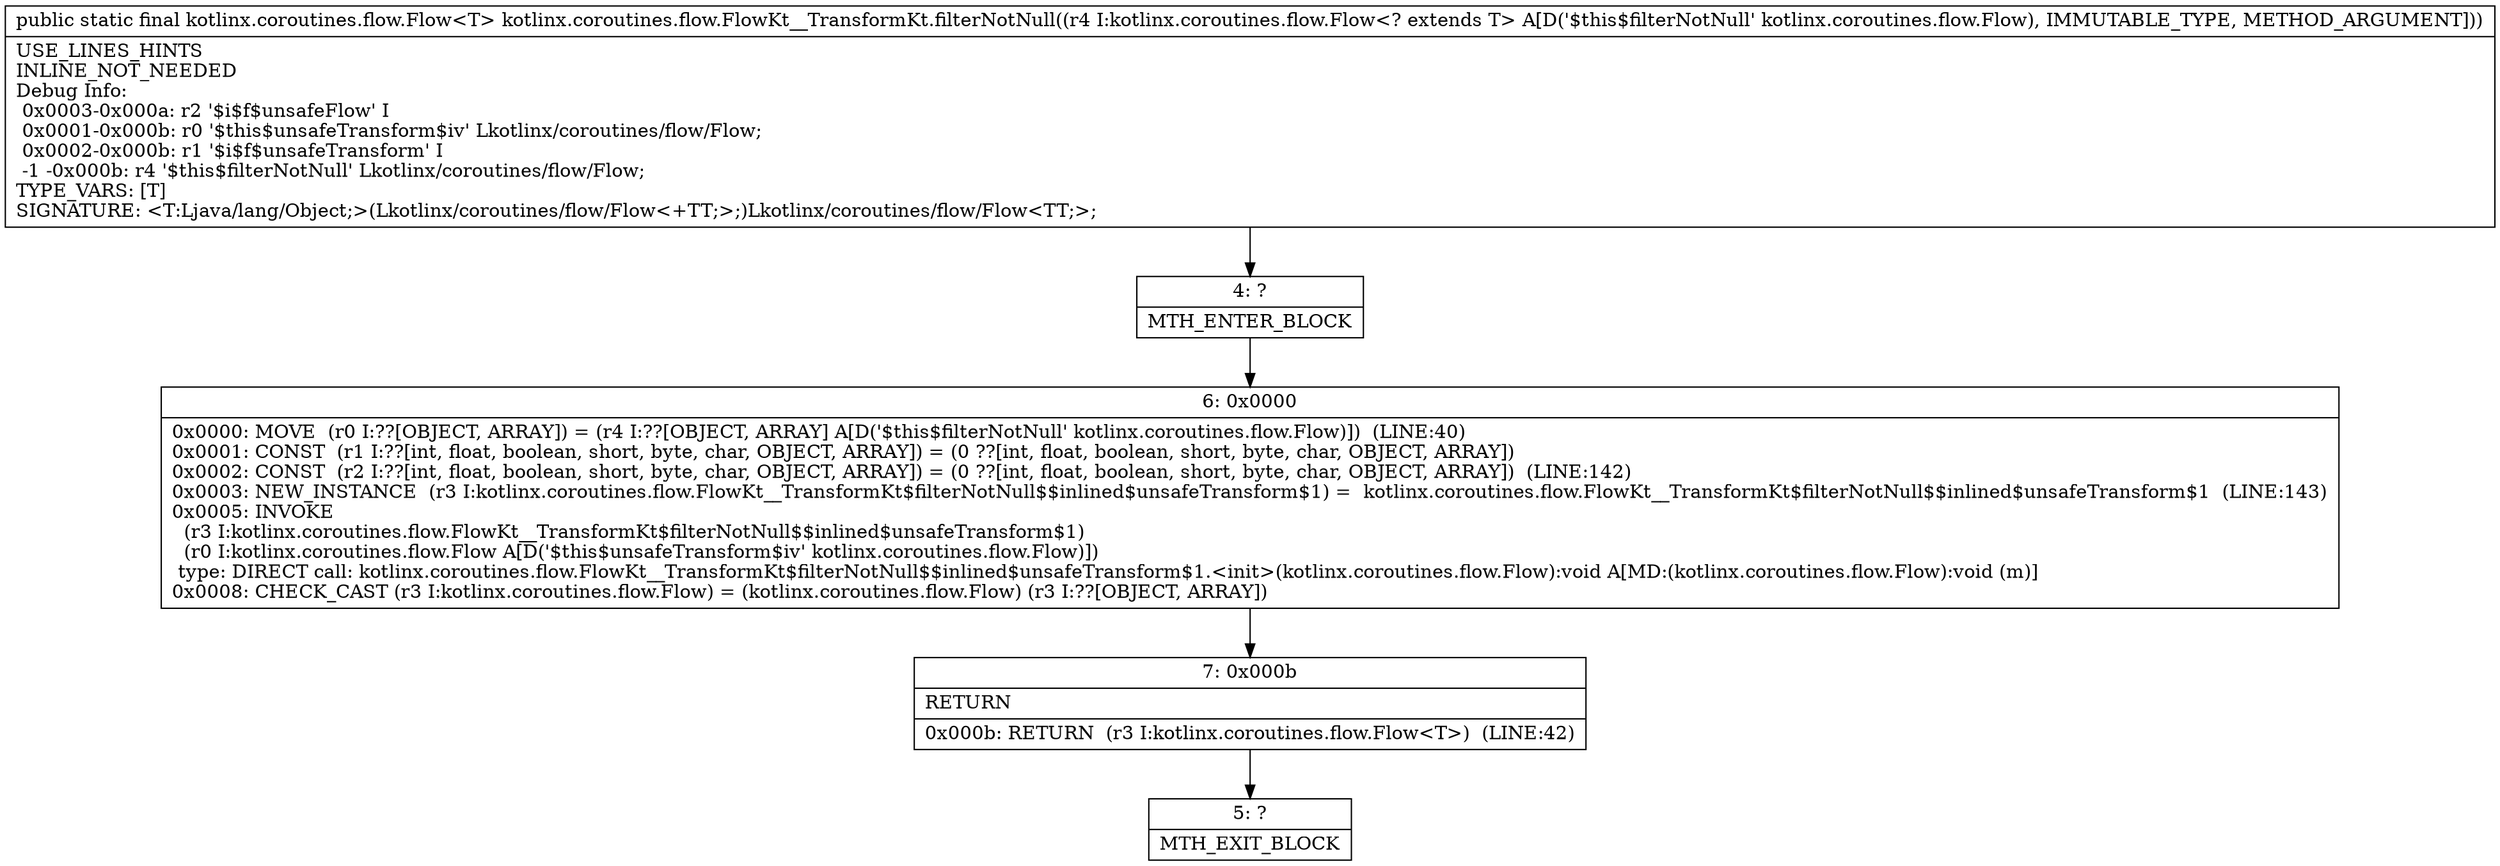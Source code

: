 digraph "CFG forkotlinx.coroutines.flow.FlowKt__TransformKt.filterNotNull(Lkotlinx\/coroutines\/flow\/Flow;)Lkotlinx\/coroutines\/flow\/Flow;" {
Node_4 [shape=record,label="{4\:\ ?|MTH_ENTER_BLOCK\l}"];
Node_6 [shape=record,label="{6\:\ 0x0000|0x0000: MOVE  (r0 I:??[OBJECT, ARRAY]) = (r4 I:??[OBJECT, ARRAY] A[D('$this$filterNotNull' kotlinx.coroutines.flow.Flow)])  (LINE:40)\l0x0001: CONST  (r1 I:??[int, float, boolean, short, byte, char, OBJECT, ARRAY]) = (0 ??[int, float, boolean, short, byte, char, OBJECT, ARRAY]) \l0x0002: CONST  (r2 I:??[int, float, boolean, short, byte, char, OBJECT, ARRAY]) = (0 ??[int, float, boolean, short, byte, char, OBJECT, ARRAY])  (LINE:142)\l0x0003: NEW_INSTANCE  (r3 I:kotlinx.coroutines.flow.FlowKt__TransformKt$filterNotNull$$inlined$unsafeTransform$1) =  kotlinx.coroutines.flow.FlowKt__TransformKt$filterNotNull$$inlined$unsafeTransform$1  (LINE:143)\l0x0005: INVOKE  \l  (r3 I:kotlinx.coroutines.flow.FlowKt__TransformKt$filterNotNull$$inlined$unsafeTransform$1)\l  (r0 I:kotlinx.coroutines.flow.Flow A[D('$this$unsafeTransform$iv' kotlinx.coroutines.flow.Flow)])\l type: DIRECT call: kotlinx.coroutines.flow.FlowKt__TransformKt$filterNotNull$$inlined$unsafeTransform$1.\<init\>(kotlinx.coroutines.flow.Flow):void A[MD:(kotlinx.coroutines.flow.Flow):void (m)]\l0x0008: CHECK_CAST (r3 I:kotlinx.coroutines.flow.Flow) = (kotlinx.coroutines.flow.Flow) (r3 I:??[OBJECT, ARRAY]) \l}"];
Node_7 [shape=record,label="{7\:\ 0x000b|RETURN\l|0x000b: RETURN  (r3 I:kotlinx.coroutines.flow.Flow\<T\>)  (LINE:42)\l}"];
Node_5 [shape=record,label="{5\:\ ?|MTH_EXIT_BLOCK\l}"];
MethodNode[shape=record,label="{public static final kotlinx.coroutines.flow.Flow\<T\> kotlinx.coroutines.flow.FlowKt__TransformKt.filterNotNull((r4 I:kotlinx.coroutines.flow.Flow\<? extends T\> A[D('$this$filterNotNull' kotlinx.coroutines.flow.Flow), IMMUTABLE_TYPE, METHOD_ARGUMENT]))  | USE_LINES_HINTS\lINLINE_NOT_NEEDED\lDebug Info:\l  0x0003\-0x000a: r2 '$i$f$unsafeFlow' I\l  0x0001\-0x000b: r0 '$this$unsafeTransform$iv' Lkotlinx\/coroutines\/flow\/Flow;\l  0x0002\-0x000b: r1 '$i$f$unsafeTransform' I\l  \-1 \-0x000b: r4 '$this$filterNotNull' Lkotlinx\/coroutines\/flow\/Flow;\lTYPE_VARS: [T]\lSIGNATURE: \<T:Ljava\/lang\/Object;\>(Lkotlinx\/coroutines\/flow\/Flow\<+TT;\>;)Lkotlinx\/coroutines\/flow\/Flow\<TT;\>;\l}"];
MethodNode -> Node_4;Node_4 -> Node_6;
Node_6 -> Node_7;
Node_7 -> Node_5;
}

